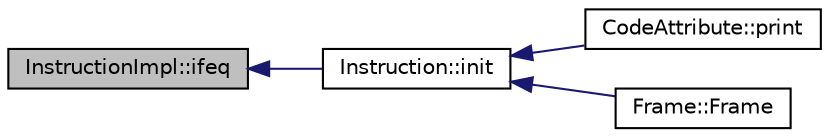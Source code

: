 digraph "InstructionImpl::ifeq"
{
  edge [fontname="Helvetica",fontsize="10",labelfontname="Helvetica",labelfontsize="10"];
  node [fontname="Helvetica",fontsize="10",shape=record];
  rankdir="LR";
  Node1 [label="InstructionImpl::ifeq",height=0.2,width=0.4,color="black", fillcolor="grey75", style="filled", fontcolor="black"];
  Node1 -> Node2 [dir="back",color="midnightblue",fontsize="10",style="solid"];
  Node2 [label="Instruction::init",height=0.2,width=0.4,color="black", fillcolor="white", style="filled",URL="$class_instruction.html#a145a172552303c9cbd8a5856e31a701b"];
  Node2 -> Node3 [dir="back",color="midnightblue",fontsize="10",style="solid"];
  Node3 [label="CodeAttribute::print",height=0.2,width=0.4,color="black", fillcolor="white", style="filled",URL="$class_code_attribute.html#a380eb04a01b0a0db351cf74443067ba4"];
  Node2 -> Node4 [dir="back",color="midnightblue",fontsize="10",style="solid"];
  Node4 [label="Frame::Frame",height=0.2,width=0.4,color="black", fillcolor="white", style="filled",URL="$struct_frame.html#abe0b370087d05267cab997ecdc78c4bd"];
}
